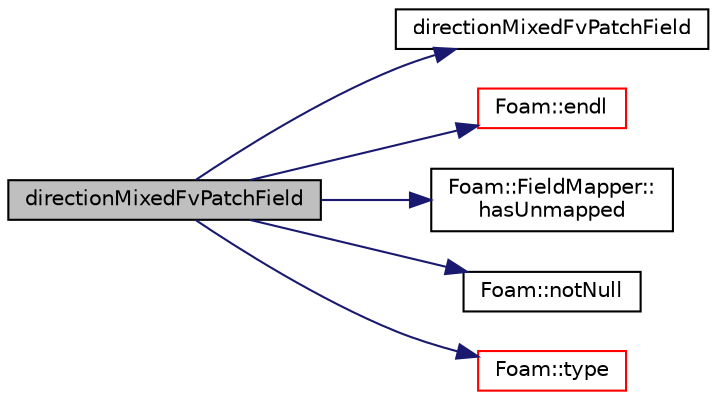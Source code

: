 digraph "directionMixedFvPatchField"
{
  bgcolor="transparent";
  edge [fontname="Helvetica",fontsize="10",labelfontname="Helvetica",labelfontsize="10"];
  node [fontname="Helvetica",fontsize="10",shape=record];
  rankdir="LR";
  Node1 [label="directionMixedFvPatchField",height=0.2,width=0.4,color="black", fillcolor="grey75", style="filled", fontcolor="black"];
  Node1 -> Node2 [color="midnightblue",fontsize="10",style="solid",fontname="Helvetica"];
  Node2 [label="directionMixedFvPatchField",height=0.2,width=0.4,color="black",URL="$a00548.html#afa6db7634041ed9738aef4a06571e543",tooltip="Construct from patch and internal field. "];
  Node1 -> Node3 [color="midnightblue",fontsize="10",style="solid",fontname="Helvetica"];
  Node3 [label="Foam::endl",height=0.2,width=0.4,color="red",URL="$a10909.html#a2db8fe02a0d3909e9351bb4275b23ce4",tooltip="Add newline and flush stream. "];
  Node1 -> Node4 [color="midnightblue",fontsize="10",style="solid",fontname="Helvetica"];
  Node4 [label="Foam::FieldMapper::\lhasUnmapped",height=0.2,width=0.4,color="black",URL="$a00776.html#a0729b8dda0b1d2c156e5325e7345e75c",tooltip="Are there unmapped values? I.e. do all size() elements get. "];
  Node1 -> Node5 [color="midnightblue",fontsize="10",style="solid",fontname="Helvetica"];
  Node5 [label="Foam::notNull",height=0.2,width=0.4,color="black",URL="$a10909.html#a86b78efa204a96e7e7ef82a2df3571d6",tooltip="Return true if t is not a reference to the nullObject of type T. "];
  Node1 -> Node6 [color="midnightblue",fontsize="10",style="solid",fontname="Helvetica"];
  Node6 [label="Foam::type",height=0.2,width=0.4,color="red",URL="$a10909.html#aec48583af672626378f501eb9fc32cd1",tooltip="Return the file type: DIRECTORY or FILE. "];
}
